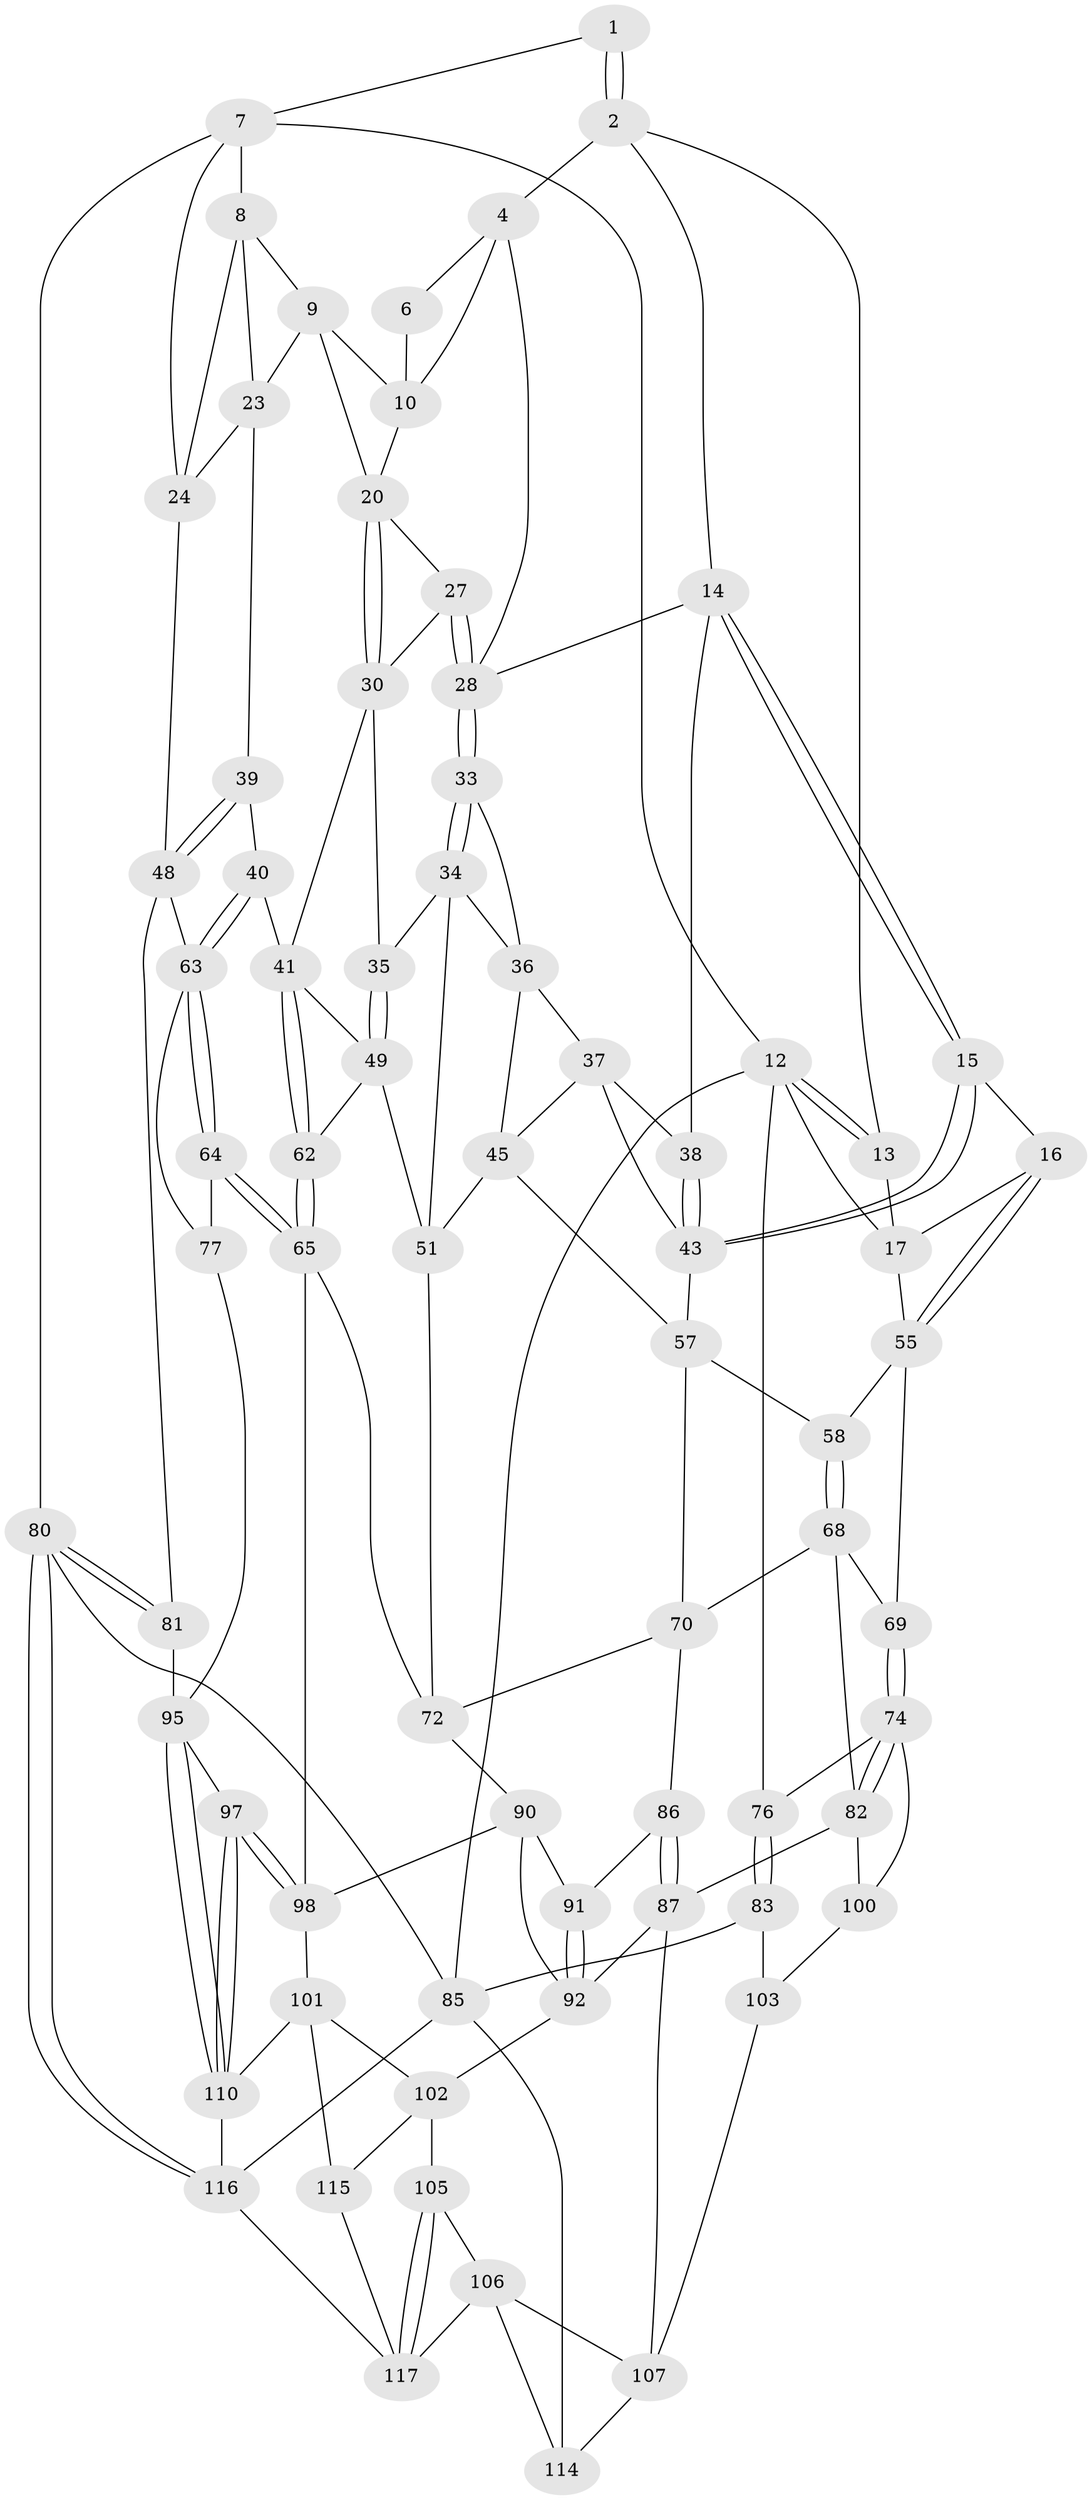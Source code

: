 // Generated by graph-tools (version 1.1) at 2025/24/03/03/25 07:24:31]
// undirected, 73 vertices, 162 edges
graph export_dot {
graph [start="1"]
  node [color=gray90,style=filled];
  1 [pos="+0.5800899170087913+0"];
  2 [pos="+0.18216248846380012+0",super="+3"];
  4 [pos="+0.38701361348678176+0.11072969275066055",super="+5"];
  6 [pos="+0.571726693437521+0"];
  7 [pos="+0.8959583981035582+0",super="+11"];
  8 [pos="+0.822166248756571+0",super="+22"];
  9 [pos="+0.6695672692422644+0.05585086629895567",super="+19"];
  10 [pos="+0.6581728893478519+0.044629619211854245",super="+18"];
  12 [pos="+0+0",super="+53"];
  13 [pos="+0.1373614516077576+0"];
  14 [pos="+0.19145637821948847+0.17991555686361582",super="+32"];
  15 [pos="+0.15328479274563422+0.21901107204384745"];
  16 [pos="+0.13619524374582082+0.22368628823724218"];
  17 [pos="+0.10947810003384403+0.21616578002699052",super="+54"];
  20 [pos="+0.6988452809246779+0.16673716393555163",super="+21"];
  23 [pos="+0.7690659068754682+0.1175184075186992",super="+26"];
  24 [pos="+1+0.060947000305082",super="+25"];
  27 [pos="+0.573962105337062+0.13065033203566456"];
  28 [pos="+0.4382054843774556+0.17415086813045644",super="+29"];
  30 [pos="+0.7000949704628013+0.2652422013270426",super="+31"];
  33 [pos="+0.4556805596493178+0.24415787459659694"];
  34 [pos="+0.5187289634781211+0.2712007536712162",super="+47"];
  35 [pos="+0.5358770753621042+0.2717992931431087"];
  36 [pos="+0.451699454656354+0.2489094792083463",super="+44"];
  37 [pos="+0.3645103850179196+0.2803409545890009",super="+46"];
  38 [pos="+0.3105674753675831+0.2800461142572293"];
  39 [pos="+0.8714486549381276+0.24973150608236727"];
  40 [pos="+0.7997479106633142+0.3285656427147236"];
  41 [pos="+0.7745884334965569+0.32522587104134715",super="+42"];
  43 [pos="+0.29140646804817855+0.293653087567613",super="+52"];
  45 [pos="+0.41599214984015503+0.3715538368990922",super="+60"];
  48 [pos="+1+0.27978423159995786",super="+66"];
  49 [pos="+0.6348564595318311+0.3276451396710848",super="+50"];
  51 [pos="+0.4914773062788478+0.43217180294746277",super="+59"];
  55 [pos="+0.15020153388447097+0.3370036875910422",super="+56"];
  57 [pos="+0.28284957548162726+0.39106730184590355",super="+61"];
  58 [pos="+0.24256767807307825+0.4023589423220996"];
  62 [pos="+0.676247949579246+0.5494857669762053"];
  63 [pos="+0.8285889122367394+0.36645130308428786",super="+67"];
  64 [pos="+0.7602752803820264+0.5516724259590916"];
  65 [pos="+0.6766065467394156+0.5563714945840526",super="+78"];
  68 [pos="+0.20943710072899852+0.4496758264234244",super="+71"];
  69 [pos="+0.09400453345637991+0.4741459709608132"];
  70 [pos="+0.3208512830245155+0.5047713979258664",super="+73"];
  72 [pos="+0.47521613234675+0.4865967913095278",super="+79"];
  74 [pos="+0.04865704634832613+0.5453922261761907",super="+75"];
  76 [pos="+0+0.5776242418441356"];
  77 [pos="+0.8535144672274418+0.5800847650435866"];
  80 [pos="+1+1"];
  81 [pos="+1+0.6413931380667366"];
  82 [pos="+0.2359046563270153+0.6385537225137927",super="+89"];
  83 [pos="+0+0.6553901737813701",super="+84"];
  85 [pos="+0+1",super="+119"];
  86 [pos="+0.438101143777065+0.5406991433303454"];
  87 [pos="+0.3063109145427465+0.6809712197139416",super="+88"];
  90 [pos="+0.48402235814011835+0.6231022565978087",super="+94"];
  91 [pos="+0.4656356135109986+0.6187391307928819"];
  92 [pos="+0.4331827026775221+0.6814247673696845",super="+93"];
  95 [pos="+0.9601864696748047+0.6838660672387553",super="+96"];
  97 [pos="+0.6994004071616892+0.7464806602464306"];
  98 [pos="+0.6403922839284302+0.7096271792226939",super="+99"];
  100 [pos="+0.1038616109604507+0.7474003459197298"];
  101 [pos="+0.5534558517264838+0.79842186372389",super="+112"];
  102 [pos="+0.48501683103504906+0.8163775600552663",super="+104"];
  103 [pos="+0.09904960451880651+0.7542277611081262",super="+109"];
  105 [pos="+0.41478813472468756+0.8476140020367264"];
  106 [pos="+0.28533507197101915+0.7436751943992456",super="+113"];
  107 [pos="+0.2776177777105906+0.7332651365857477",super="+108"];
  110 [pos="+0.8207452015546055+1",super="+111"];
  114 [pos="+0.2614751170692624+0.9757167031053376"];
  115 [pos="+0.5144282074177623+0.9528235466944485"];
  116 [pos="+0.8673662140549074+1",super="+120"];
  117 [pos="+0.4011019651990223+0.8837825146797224",super="+118"];
  1 -- 2;
  1 -- 2;
  1 -- 7;
  2 -- 13;
  2 -- 4;
  2 -- 14;
  4 -- 28;
  4 -- 10;
  4 -- 6;
  6 -- 10;
  7 -- 8;
  7 -- 24;
  7 -- 80;
  7 -- 12;
  8 -- 9;
  8 -- 23;
  8 -- 24;
  9 -- 10;
  9 -- 20;
  9 -- 23;
  10 -- 20;
  12 -- 13;
  12 -- 13;
  12 -- 85;
  12 -- 17;
  12 -- 76;
  13 -- 17;
  14 -- 15;
  14 -- 15;
  14 -- 38;
  14 -- 28;
  15 -- 16;
  15 -- 43;
  15 -- 43;
  16 -- 17;
  16 -- 55;
  16 -- 55;
  17 -- 55;
  20 -- 30;
  20 -- 30;
  20 -- 27;
  23 -- 39;
  23 -- 24;
  24 -- 48;
  27 -- 28;
  27 -- 28;
  27 -- 30;
  28 -- 33;
  28 -- 33;
  30 -- 35;
  30 -- 41;
  33 -- 34;
  33 -- 34;
  33 -- 36;
  34 -- 35;
  34 -- 51;
  34 -- 36;
  35 -- 49;
  35 -- 49;
  36 -- 37;
  36 -- 45;
  37 -- 38;
  37 -- 45;
  37 -- 43;
  38 -- 43;
  38 -- 43;
  39 -- 40;
  39 -- 48;
  39 -- 48;
  40 -- 41;
  40 -- 63;
  40 -- 63;
  41 -- 62;
  41 -- 62;
  41 -- 49;
  43 -- 57;
  45 -- 57;
  45 -- 51;
  48 -- 81;
  48 -- 63;
  49 -- 51;
  49 -- 62;
  51 -- 72;
  55 -- 58;
  55 -- 69;
  57 -- 58;
  57 -- 70;
  58 -- 68;
  58 -- 68;
  62 -- 65;
  62 -- 65;
  63 -- 64;
  63 -- 64;
  63 -- 77;
  64 -- 65;
  64 -- 65;
  64 -- 77;
  65 -- 72;
  65 -- 98;
  68 -- 69;
  68 -- 82;
  68 -- 70;
  69 -- 74;
  69 -- 74;
  70 -- 72;
  70 -- 86;
  72 -- 90;
  74 -- 82;
  74 -- 82;
  74 -- 100;
  74 -- 76;
  76 -- 83;
  76 -- 83;
  77 -- 95;
  80 -- 81;
  80 -- 81;
  80 -- 116;
  80 -- 116;
  80 -- 85;
  81 -- 95;
  82 -- 100;
  82 -- 87;
  83 -- 103 [weight=2];
  83 -- 85;
  85 -- 114;
  85 -- 116;
  86 -- 87;
  86 -- 87;
  86 -- 91;
  87 -- 107;
  87 -- 92;
  90 -- 91;
  90 -- 92;
  90 -- 98;
  91 -- 92;
  91 -- 92;
  92 -- 102;
  95 -- 110;
  95 -- 110;
  95 -- 97;
  97 -- 98;
  97 -- 98;
  97 -- 110;
  97 -- 110;
  98 -- 101;
  100 -- 103;
  101 -- 102;
  101 -- 115;
  101 -- 110;
  102 -- 105;
  102 -- 115;
  103 -- 107;
  105 -- 106;
  105 -- 117;
  105 -- 117;
  106 -- 107;
  106 -- 117;
  106 -- 114;
  107 -- 114;
  110 -- 116;
  115 -- 117;
  116 -- 117;
}
